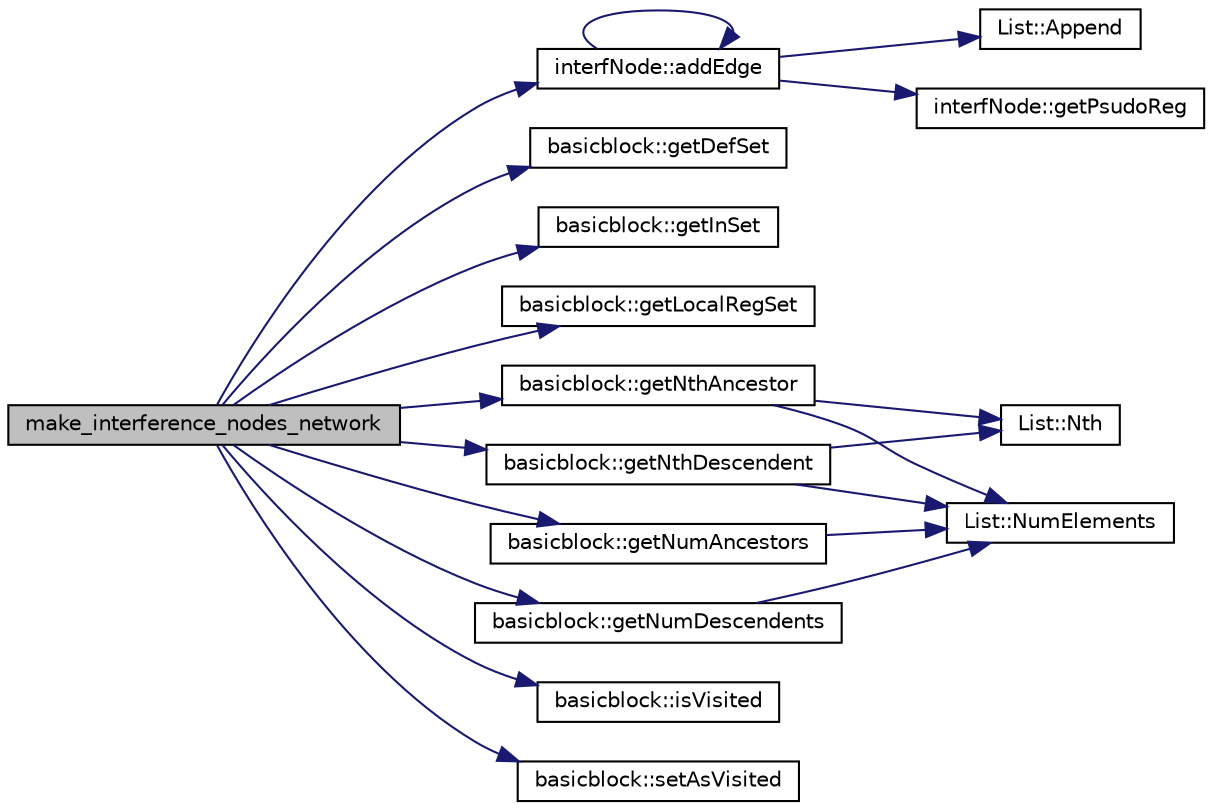 digraph G
{
  edge [fontname="Helvetica",fontsize="10",labelfontname="Helvetica",labelfontsize="10"];
  node [fontname="Helvetica",fontsize="10",shape=record];
  rankdir=LR;
  Node1 [label="make_interference_nodes_network",height=0.2,width=0.4,color="black", fillcolor="grey75", style="filled" fontcolor="black"];
  Node1 -> Node2 [color="midnightblue",fontsize="10",style="solid",fontname="Helvetica"];
  Node2 [label="interfNode::addEdge",height=0.2,width=0.4,color="black", fillcolor="white", style="filled",URL="$classinterfNode.html#ad6ed82efebee0dd2b0334aec5a7c0059"];
  Node2 -> Node2 [color="midnightblue",fontsize="10",style="solid",fontname="Helvetica"];
  Node2 -> Node3 [color="midnightblue",fontsize="10",style="solid",fontname="Helvetica"];
  Node3 [label="List::Append",height=0.2,width=0.4,color="black", fillcolor="white", style="filled",URL="$classList.html#a473190098e38206d0125b0737245e613"];
  Node2 -> Node4 [color="midnightblue",fontsize="10",style="solid",fontname="Helvetica"];
  Node4 [label="interfNode::getPsudoReg",height=0.2,width=0.4,color="black", fillcolor="white", style="filled",URL="$classinterfNode.html#a139d1365e2b0eb15797c61f0f4d61464"];
  Node1 -> Node5 [color="midnightblue",fontsize="10",style="solid",fontname="Helvetica"];
  Node5 [label="basicblock::getDefSet",height=0.2,width=0.4,color="black", fillcolor="white", style="filled",URL="$classbasicblock.html#a208aa13365196998e48936c287242a77"];
  Node1 -> Node6 [color="midnightblue",fontsize="10",style="solid",fontname="Helvetica"];
  Node6 [label="basicblock::getInSet",height=0.2,width=0.4,color="black", fillcolor="white", style="filled",URL="$classbasicblock.html#a449cfdd7832d738451da0d773f45a120"];
  Node1 -> Node7 [color="midnightblue",fontsize="10",style="solid",fontname="Helvetica"];
  Node7 [label="basicblock::getLocalRegSet",height=0.2,width=0.4,color="black", fillcolor="white", style="filled",URL="$classbasicblock.html#ab2b0c4f29f9d14e0073ca924f4beefab"];
  Node1 -> Node8 [color="midnightblue",fontsize="10",style="solid",fontname="Helvetica"];
  Node8 [label="basicblock::getNthAncestor",height=0.2,width=0.4,color="black", fillcolor="white", style="filled",URL="$classbasicblock.html#a24ef17acb451da40eb9ecca3a05c9fb3"];
  Node8 -> Node9 [color="midnightblue",fontsize="10",style="solid",fontname="Helvetica"];
  Node9 [label="List::Nth",height=0.2,width=0.4,color="black", fillcolor="white", style="filled",URL="$classList.html#a5eb964816de33c85e1d46658ddf8c6c4"];
  Node8 -> Node10 [color="midnightblue",fontsize="10",style="solid",fontname="Helvetica"];
  Node10 [label="List::NumElements",height=0.2,width=0.4,color="black", fillcolor="white", style="filled",URL="$classList.html#ac2e9d50f703b01bf643fa6ce50837c26"];
  Node1 -> Node11 [color="midnightblue",fontsize="10",style="solid",fontname="Helvetica"];
  Node11 [label="basicblock::getNthDescendent",height=0.2,width=0.4,color="black", fillcolor="white", style="filled",URL="$classbasicblock.html#a571a65129ed999a167803d516cb9455e"];
  Node11 -> Node9 [color="midnightblue",fontsize="10",style="solid",fontname="Helvetica"];
  Node11 -> Node10 [color="midnightblue",fontsize="10",style="solid",fontname="Helvetica"];
  Node1 -> Node12 [color="midnightblue",fontsize="10",style="solid",fontname="Helvetica"];
  Node12 [label="basicblock::getNumAncestors",height=0.2,width=0.4,color="black", fillcolor="white", style="filled",URL="$classbasicblock.html#af95ff01c9b4eb7a12cd58558771c92b2"];
  Node12 -> Node10 [color="midnightblue",fontsize="10",style="solid",fontname="Helvetica"];
  Node1 -> Node13 [color="midnightblue",fontsize="10",style="solid",fontname="Helvetica"];
  Node13 [label="basicblock::getNumDescendents",height=0.2,width=0.4,color="black", fillcolor="white", style="filled",URL="$classbasicblock.html#a42700afdf9102a0f287690f4f8c487f9"];
  Node13 -> Node10 [color="midnightblue",fontsize="10",style="solid",fontname="Helvetica"];
  Node1 -> Node14 [color="midnightblue",fontsize="10",style="solid",fontname="Helvetica"];
  Node14 [label="basicblock::isVisited",height=0.2,width=0.4,color="black", fillcolor="white", style="filled",URL="$classbasicblock.html#ad40cc70b314779ab7d0990813d3053d4"];
  Node1 -> Node15 [color="midnightblue",fontsize="10",style="solid",fontname="Helvetica"];
  Node15 [label="basicblock::setAsVisited",height=0.2,width=0.4,color="black", fillcolor="white", style="filled",URL="$classbasicblock.html#adb3d7c691e7974f77619409fe4a24335"];
}
